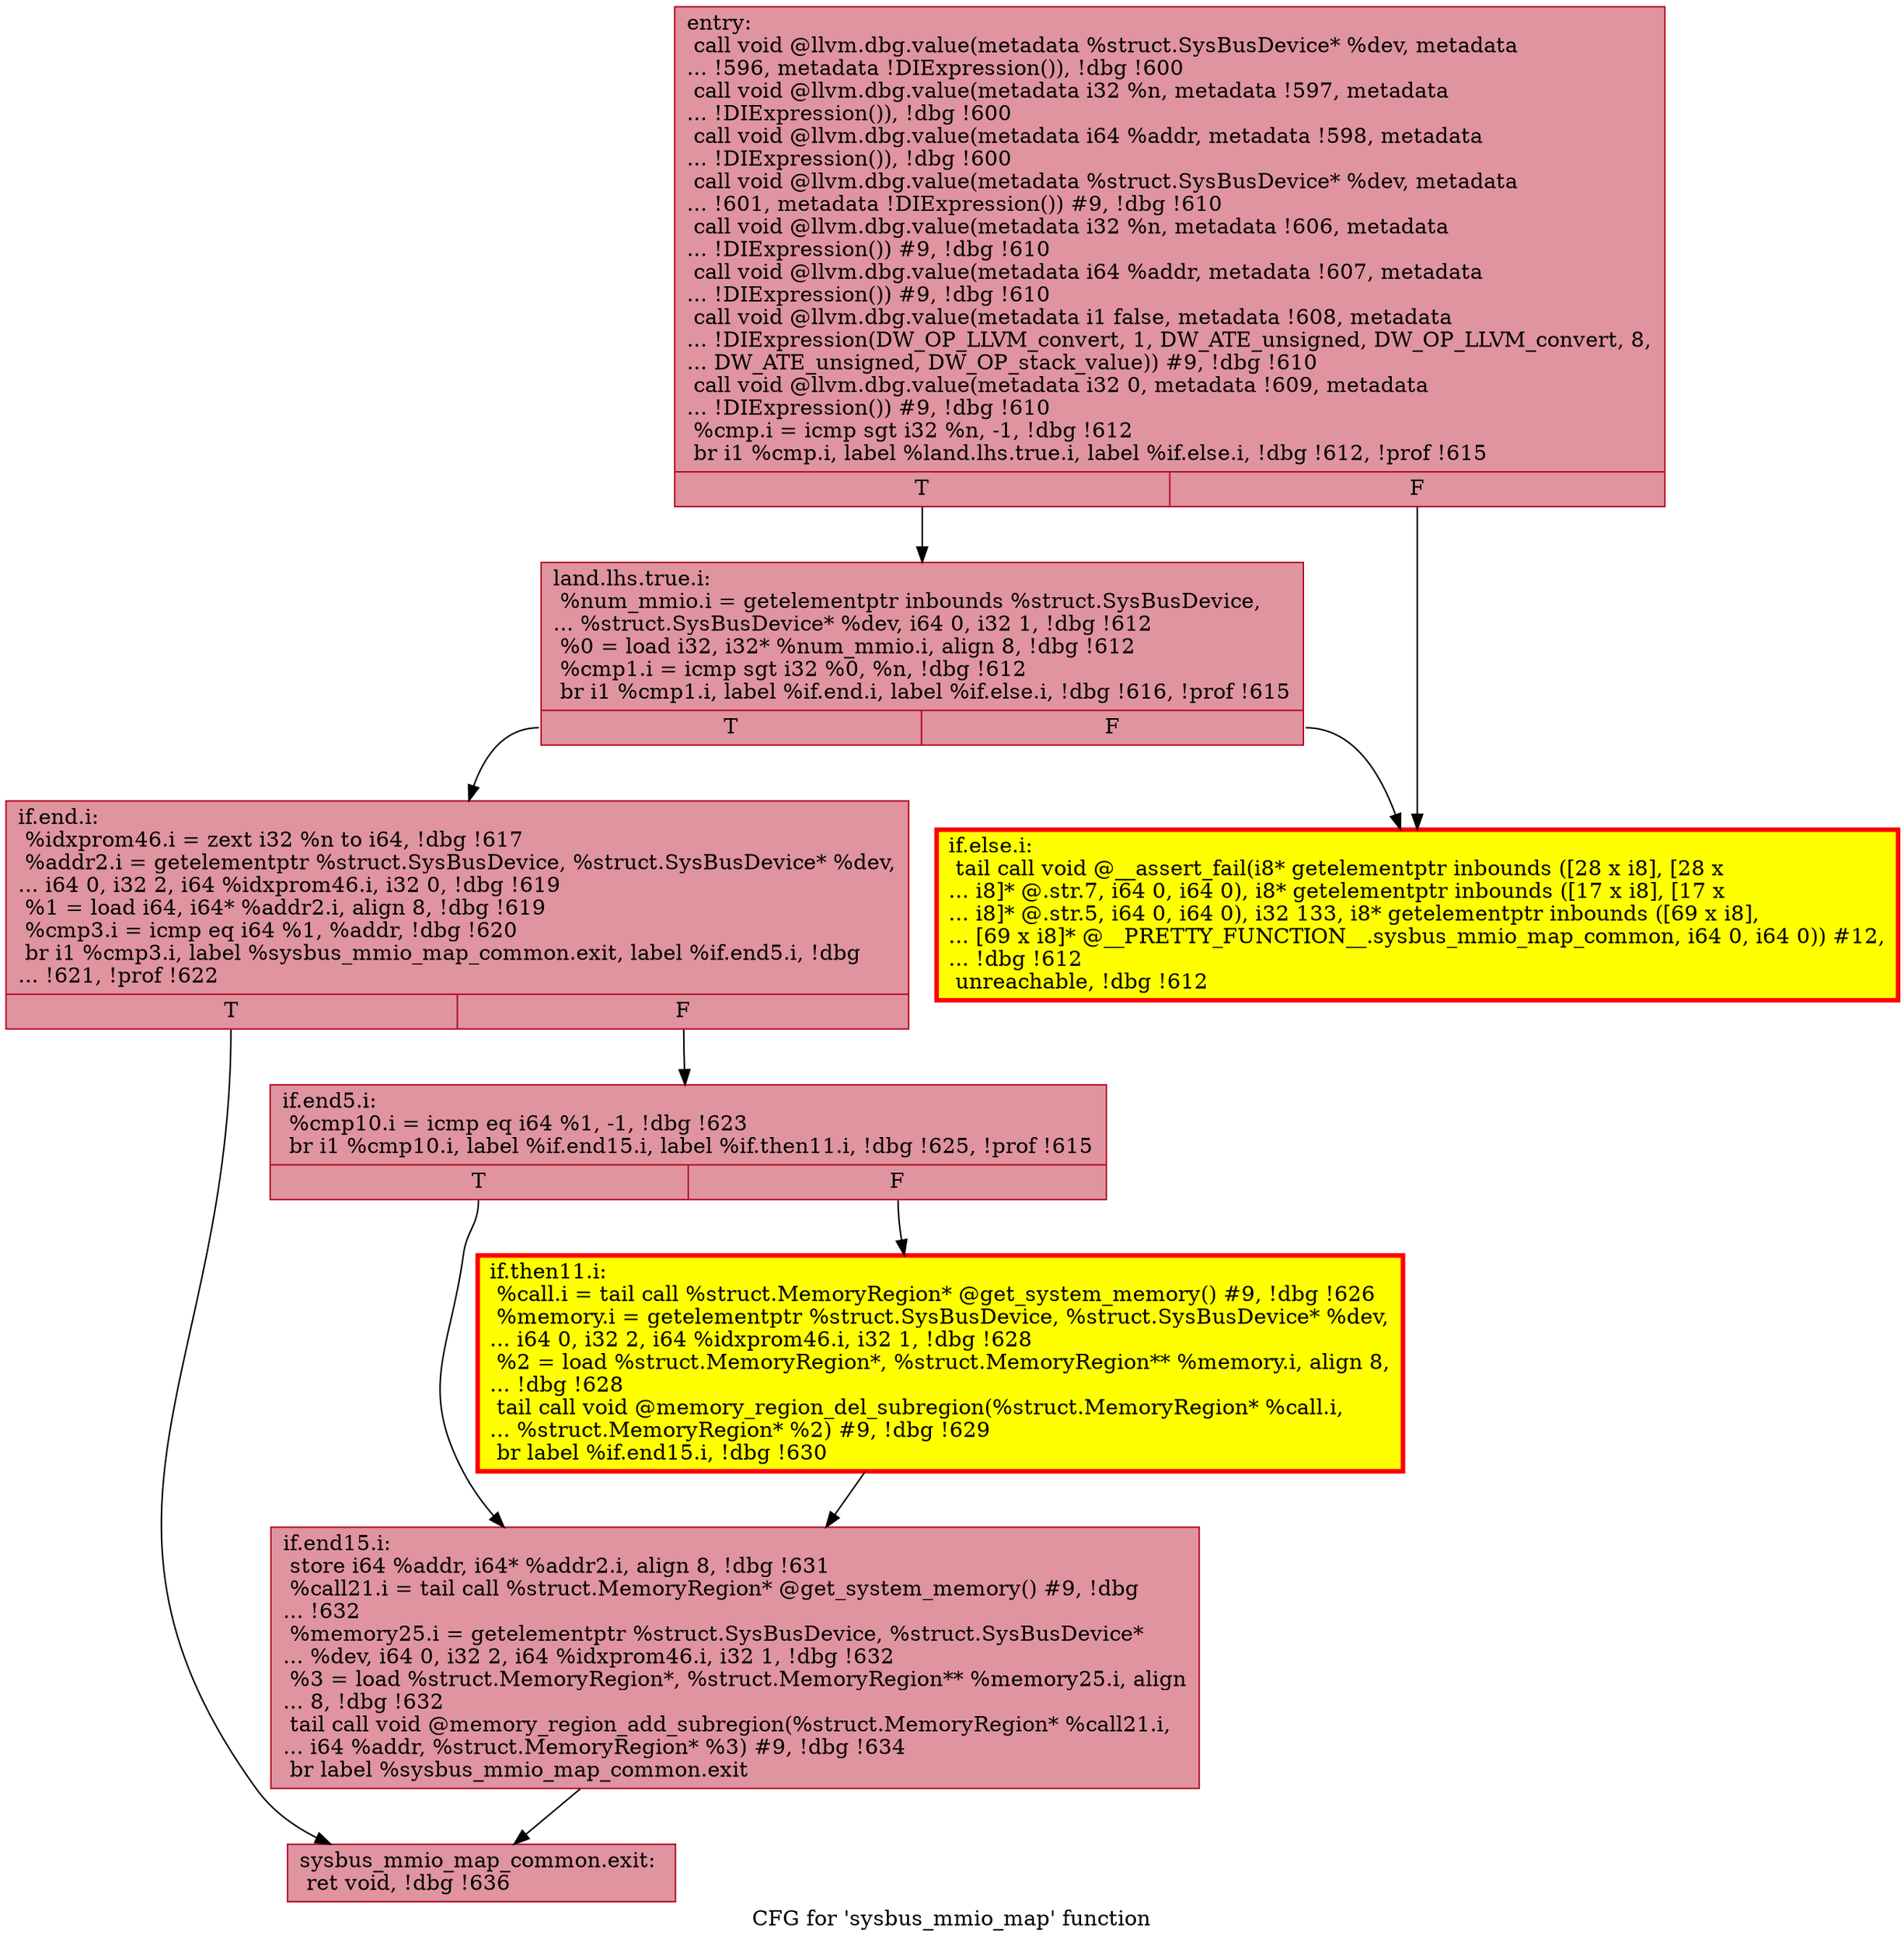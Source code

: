 digraph "CFG for 'sysbus_mmio_map' function" {
	label="CFG for 'sysbus_mmio_map' function";

	Node0x56031ed1c350 [shape=record,color="#b70d28ff", style=filled, fillcolor="#b70d2870",label="{entry:\l  call void @llvm.dbg.value(metadata %struct.SysBusDevice* %dev, metadata\l... !596, metadata !DIExpression()), !dbg !600\l  call void @llvm.dbg.value(metadata i32 %n, metadata !597, metadata\l... !DIExpression()), !dbg !600\l  call void @llvm.dbg.value(metadata i64 %addr, metadata !598, metadata\l... !DIExpression()), !dbg !600\l  call void @llvm.dbg.value(metadata %struct.SysBusDevice* %dev, metadata\l... !601, metadata !DIExpression()) #9, !dbg !610\l  call void @llvm.dbg.value(metadata i32 %n, metadata !606, metadata\l... !DIExpression()) #9, !dbg !610\l  call void @llvm.dbg.value(metadata i64 %addr, metadata !607, metadata\l... !DIExpression()) #9, !dbg !610\l  call void @llvm.dbg.value(metadata i1 false, metadata !608, metadata\l... !DIExpression(DW_OP_LLVM_convert, 1, DW_ATE_unsigned, DW_OP_LLVM_convert, 8,\l... DW_ATE_unsigned, DW_OP_stack_value)) #9, !dbg !610\l  call void @llvm.dbg.value(metadata i32 0, metadata !609, metadata\l... !DIExpression()) #9, !dbg !610\l  %cmp.i = icmp sgt i32 %n, -1, !dbg !612\l  br i1 %cmp.i, label %land.lhs.true.i, label %if.else.i, !dbg !612, !prof !615\l|{<s0>T|<s1>F}}"];
	Node0x56031ed1c350:s0 -> Node0x56031ee6aa40;
	Node0x56031ed1c350:s1 -> Node0x56031ee50f00;
	Node0x56031ee6aa40 [shape=record,color="#b70d28ff", style=filled, fillcolor="#b70d2870",label="{land.lhs.true.i:                                  \l  %num_mmio.i = getelementptr inbounds %struct.SysBusDevice,\l... %struct.SysBusDevice* %dev, i64 0, i32 1, !dbg !612\l  %0 = load i32, i32* %num_mmio.i, align 8, !dbg !612\l  %cmp1.i = icmp sgt i32 %0, %n, !dbg !612\l  br i1 %cmp1.i, label %if.end.i, label %if.else.i, !dbg !616, !prof !615\l|{<s0>T|<s1>F}}"];
	Node0x56031ee6aa40:s0 -> Node0x56031ee706e0;
	Node0x56031ee6aa40:s1 -> Node0x56031ee50f00;
	Node0x56031ee50f00 [shape=record,penwidth=3.0, style="filled", color="red", fillcolor="yellow",label="{if.else.i:                                        \l  tail call void @__assert_fail(i8* getelementptr inbounds ([28 x i8], [28 x\l... i8]* @.str.7, i64 0, i64 0), i8* getelementptr inbounds ([17 x i8], [17 x\l... i8]* @.str.5, i64 0, i64 0), i32 133, i8* getelementptr inbounds ([69 x i8],\l... [69 x i8]* @__PRETTY_FUNCTION__.sysbus_mmio_map_common, i64 0, i64 0)) #12,\l... !dbg !612\l  unreachable, !dbg !612\l}"];
	Node0x56031ee706e0 [shape=record,color="#b70d28ff", style=filled, fillcolor="#b70d2870",label="{if.end.i:                                         \l  %idxprom46.i = zext i32 %n to i64, !dbg !617\l  %addr2.i = getelementptr %struct.SysBusDevice, %struct.SysBusDevice* %dev,\l... i64 0, i32 2, i64 %idxprom46.i, i32 0, !dbg !619\l  %1 = load i64, i64* %addr2.i, align 8, !dbg !619\l  %cmp3.i = icmp eq i64 %1, %addr, !dbg !620\l  br i1 %cmp3.i, label %sysbus_mmio_map_common.exit, label %if.end5.i, !dbg\l... !621, !prof !622\l|{<s0>T|<s1>F}}"];
	Node0x56031ee706e0:s0 -> Node0x56031ee3fec0;
	Node0x56031ee706e0:s1 -> Node0x56031ee6b0a0;
	Node0x56031ee6b0a0 [shape=record,color="#b70d28ff", style=filled, fillcolor="#b70d2870",label="{if.end5.i:                                        \l  %cmp10.i = icmp eq i64 %1, -1, !dbg !623\l  br i1 %cmp10.i, label %if.end15.i, label %if.then11.i, !dbg !625, !prof !615\l|{<s0>T|<s1>F}}"];
	Node0x56031ee6b0a0:s0 -> Node0x56031ee3fce0;
	Node0x56031ee6b0a0:s1 -> Node0x56031ee70660;
	Node0x56031ee70660 [shape=record,penwidth=3.0, style="filled", color="red", fillcolor="yellow",label="{if.then11.i:                                      \l  %call.i = tail call %struct.MemoryRegion* @get_system_memory() #9, !dbg !626\l  %memory.i = getelementptr %struct.SysBusDevice, %struct.SysBusDevice* %dev,\l... i64 0, i32 2, i64 %idxprom46.i, i32 1, !dbg !628\l  %2 = load %struct.MemoryRegion*, %struct.MemoryRegion** %memory.i, align 8,\l... !dbg !628\l  tail call void @memory_region_del_subregion(%struct.MemoryRegion* %call.i,\l... %struct.MemoryRegion* %2) #9, !dbg !629\l  br label %if.end15.i, !dbg !630\l}"];
	Node0x56031ee70660 -> Node0x56031ee3fce0;
	Node0x56031ee3fce0 [shape=record,color="#b70d28ff", style=filled, fillcolor="#b70d2870",label="{if.end15.i:                                       \l  store i64 %addr, i64* %addr2.i, align 8, !dbg !631\l  %call21.i = tail call %struct.MemoryRegion* @get_system_memory() #9, !dbg\l... !632\l  %memory25.i = getelementptr %struct.SysBusDevice, %struct.SysBusDevice*\l... %dev, i64 0, i32 2, i64 %idxprom46.i, i32 1, !dbg !632\l  %3 = load %struct.MemoryRegion*, %struct.MemoryRegion** %memory25.i, align\l... 8, !dbg !632\l  tail call void @memory_region_add_subregion(%struct.MemoryRegion* %call21.i,\l... i64 %addr, %struct.MemoryRegion* %3) #9, !dbg !634\l  br label %sysbus_mmio_map_common.exit\l}"];
	Node0x56031ee3fce0 -> Node0x56031ee3fec0;
	Node0x56031ee3fec0 [shape=record,color="#b70d28ff", style=filled, fillcolor="#b70d2870",label="{sysbus_mmio_map_common.exit:                      \l  ret void, !dbg !636\l}"];
}
